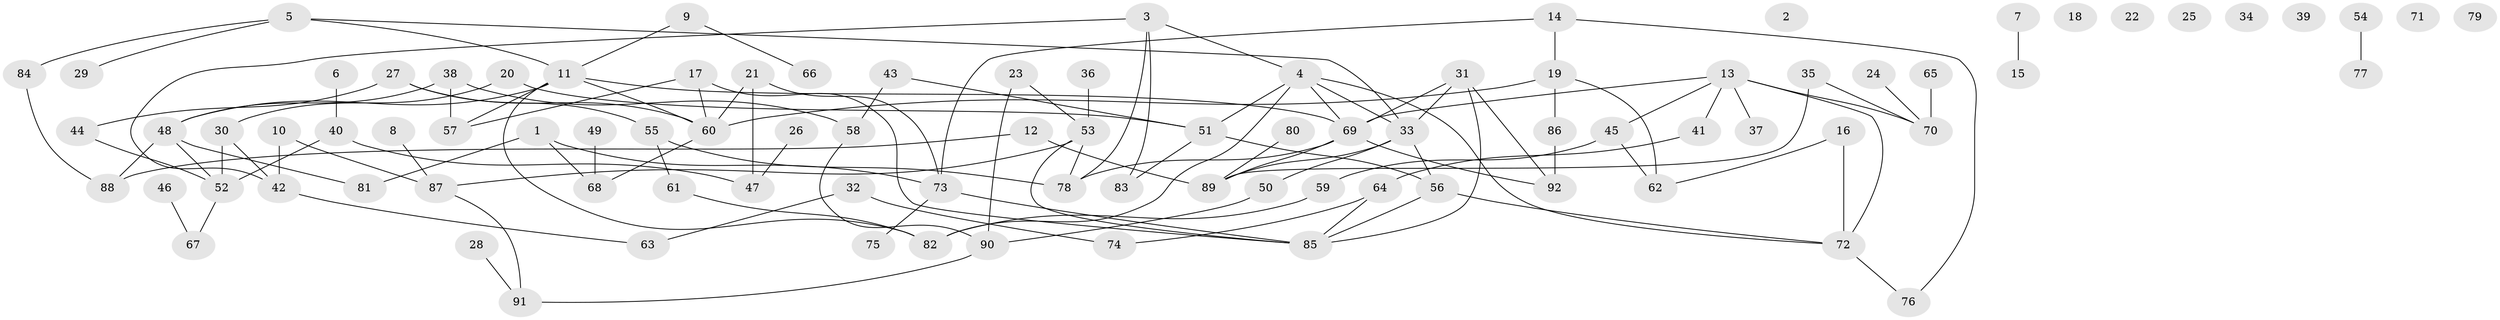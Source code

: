 // Generated by graph-tools (version 1.1) at 2025/40/03/09/25 04:40:26]
// undirected, 92 vertices, 121 edges
graph export_dot {
graph [start="1"]
  node [color=gray90,style=filled];
  1;
  2;
  3;
  4;
  5;
  6;
  7;
  8;
  9;
  10;
  11;
  12;
  13;
  14;
  15;
  16;
  17;
  18;
  19;
  20;
  21;
  22;
  23;
  24;
  25;
  26;
  27;
  28;
  29;
  30;
  31;
  32;
  33;
  34;
  35;
  36;
  37;
  38;
  39;
  40;
  41;
  42;
  43;
  44;
  45;
  46;
  47;
  48;
  49;
  50;
  51;
  52;
  53;
  54;
  55;
  56;
  57;
  58;
  59;
  60;
  61;
  62;
  63;
  64;
  65;
  66;
  67;
  68;
  69;
  70;
  71;
  72;
  73;
  74;
  75;
  76;
  77;
  78;
  79;
  80;
  81;
  82;
  83;
  84;
  85;
  86;
  87;
  88;
  89;
  90;
  91;
  92;
  1 -- 68;
  1 -- 73;
  1 -- 81;
  3 -- 4;
  3 -- 42;
  3 -- 78;
  3 -- 83;
  4 -- 33;
  4 -- 51;
  4 -- 69;
  4 -- 72;
  4 -- 82;
  5 -- 11;
  5 -- 29;
  5 -- 33;
  5 -- 84;
  6 -- 40;
  7 -- 15;
  8 -- 87;
  9 -- 11;
  9 -- 66;
  10 -- 42;
  10 -- 87;
  11 -- 48;
  11 -- 57;
  11 -- 60;
  11 -- 69;
  11 -- 82;
  12 -- 88;
  12 -- 89;
  13 -- 37;
  13 -- 41;
  13 -- 45;
  13 -- 69;
  13 -- 70;
  13 -- 72;
  14 -- 19;
  14 -- 73;
  14 -- 76;
  16 -- 62;
  16 -- 72;
  17 -- 57;
  17 -- 60;
  17 -- 85;
  19 -- 60;
  19 -- 62;
  19 -- 86;
  20 -- 30;
  20 -- 51;
  21 -- 47;
  21 -- 60;
  21 -- 73;
  23 -- 53;
  23 -- 90;
  24 -- 70;
  26 -- 47;
  27 -- 44;
  27 -- 55;
  27 -- 60;
  28 -- 91;
  30 -- 42;
  30 -- 52;
  31 -- 33;
  31 -- 69;
  31 -- 85;
  31 -- 92;
  32 -- 63;
  32 -- 74;
  33 -- 50;
  33 -- 56;
  33 -- 89;
  35 -- 70;
  35 -- 89;
  36 -- 53;
  38 -- 48;
  38 -- 57;
  38 -- 58;
  40 -- 47;
  40 -- 52;
  41 -- 64;
  42 -- 63;
  43 -- 51;
  43 -- 58;
  44 -- 52;
  45 -- 59;
  45 -- 62;
  46 -- 67;
  48 -- 52;
  48 -- 81;
  48 -- 88;
  49 -- 68;
  50 -- 90;
  51 -- 56;
  51 -- 83;
  52 -- 67;
  53 -- 78;
  53 -- 85;
  53 -- 87;
  54 -- 77;
  55 -- 61;
  55 -- 78;
  56 -- 72;
  56 -- 85;
  58 -- 90;
  59 -- 82;
  60 -- 68;
  61 -- 82;
  64 -- 74;
  64 -- 85;
  65 -- 70;
  69 -- 78;
  69 -- 89;
  69 -- 92;
  72 -- 76;
  73 -- 75;
  73 -- 85;
  80 -- 89;
  84 -- 88;
  86 -- 92;
  87 -- 91;
  90 -- 91;
}
